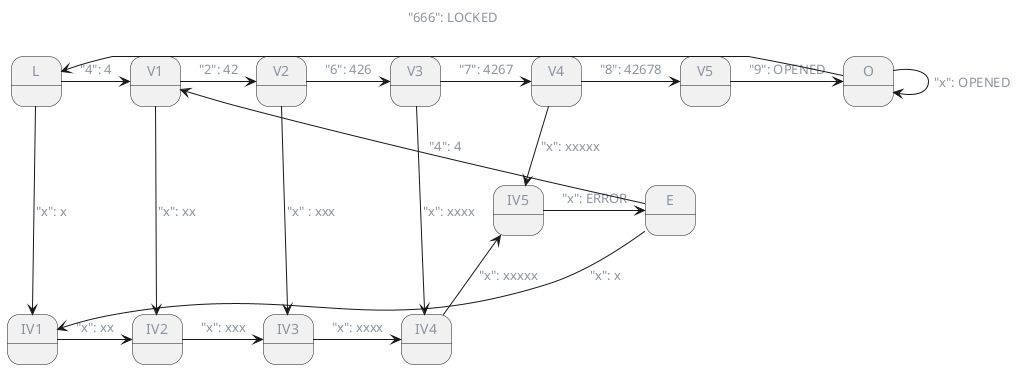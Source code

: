 @startuml

<style>
stateDiagram {
  FontColor #8b949e
  arrow {
    FontSize 13
  }
}
</style>
state L
state V1
state V2
state V3
state V4
state V5
state O

state IV1
state IV2
state IV3
state IV4
state IV5
state E

L -> V1 : "4": 4
V1 -> V2 : "2": 42
V2 -> V3 : "6": 426
V3 -> V4 : "7": 4267
V4 -> V5 : "8": 42678
V5 -> O : "9": OPENED
O -> L : "666": LOCKED
O -> O : "x": OPENED

L --> IV1 : "x": x
IV1 -> IV2 : "x": xx
V1 --> IV2 : "x": xx
IV2 -> IV3 : "x": xxx
V2 --> IV3 : "x" : xxx
IV3 -> IV4 : "x": xxxx
V3 --> IV4 : "x": xxxx
IV4 -> IV5 : "x": xxxxx
V4 --> IV5 : "x": xxxxx
IV5 -> E : "x": ERROR
E -down-> V1 : "4": 4
E -down-> IV1 : "x": x
	
@enduml